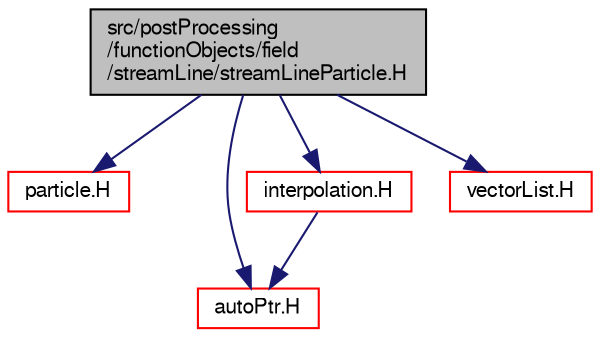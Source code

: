 digraph "src/postProcessing/functionObjects/field/streamLine/streamLineParticle.H"
{
  bgcolor="transparent";
  edge [fontname="FreeSans",fontsize="10",labelfontname="FreeSans",labelfontsize="10"];
  node [fontname="FreeSans",fontsize="10",shape=record];
  Node0 [label="src/postProcessing\l/functionObjects/field\l/streamLine/streamLineParticle.H",height=0.2,width=0.4,color="black", fillcolor="grey75", style="filled", fontcolor="black"];
  Node0 -> Node1 [color="midnightblue",fontsize="10",style="solid",fontname="FreeSans"];
  Node1 [label="particle.H",height=0.2,width=0.4,color="red",URL="$a04889.html"];
  Node0 -> Node62 [color="midnightblue",fontsize="10",style="solid",fontname="FreeSans"];
  Node62 [label="autoPtr.H",height=0.2,width=0.4,color="red",URL="$a11078.html"];
  Node0 -> Node295 [color="midnightblue",fontsize="10",style="solid",fontname="FreeSans"];
  Node295 [label="interpolation.H",height=0.2,width=0.4,color="red",URL="$a03764.html"];
  Node295 -> Node62 [color="midnightblue",fontsize="10",style="solid",fontname="FreeSans"];
  Node0 -> Node341 [color="midnightblue",fontsize="10",style="solid",fontname="FreeSans"];
  Node341 [label="vectorList.H",height=0.2,width=0.4,color="red",URL="$a12824.html"];
}
